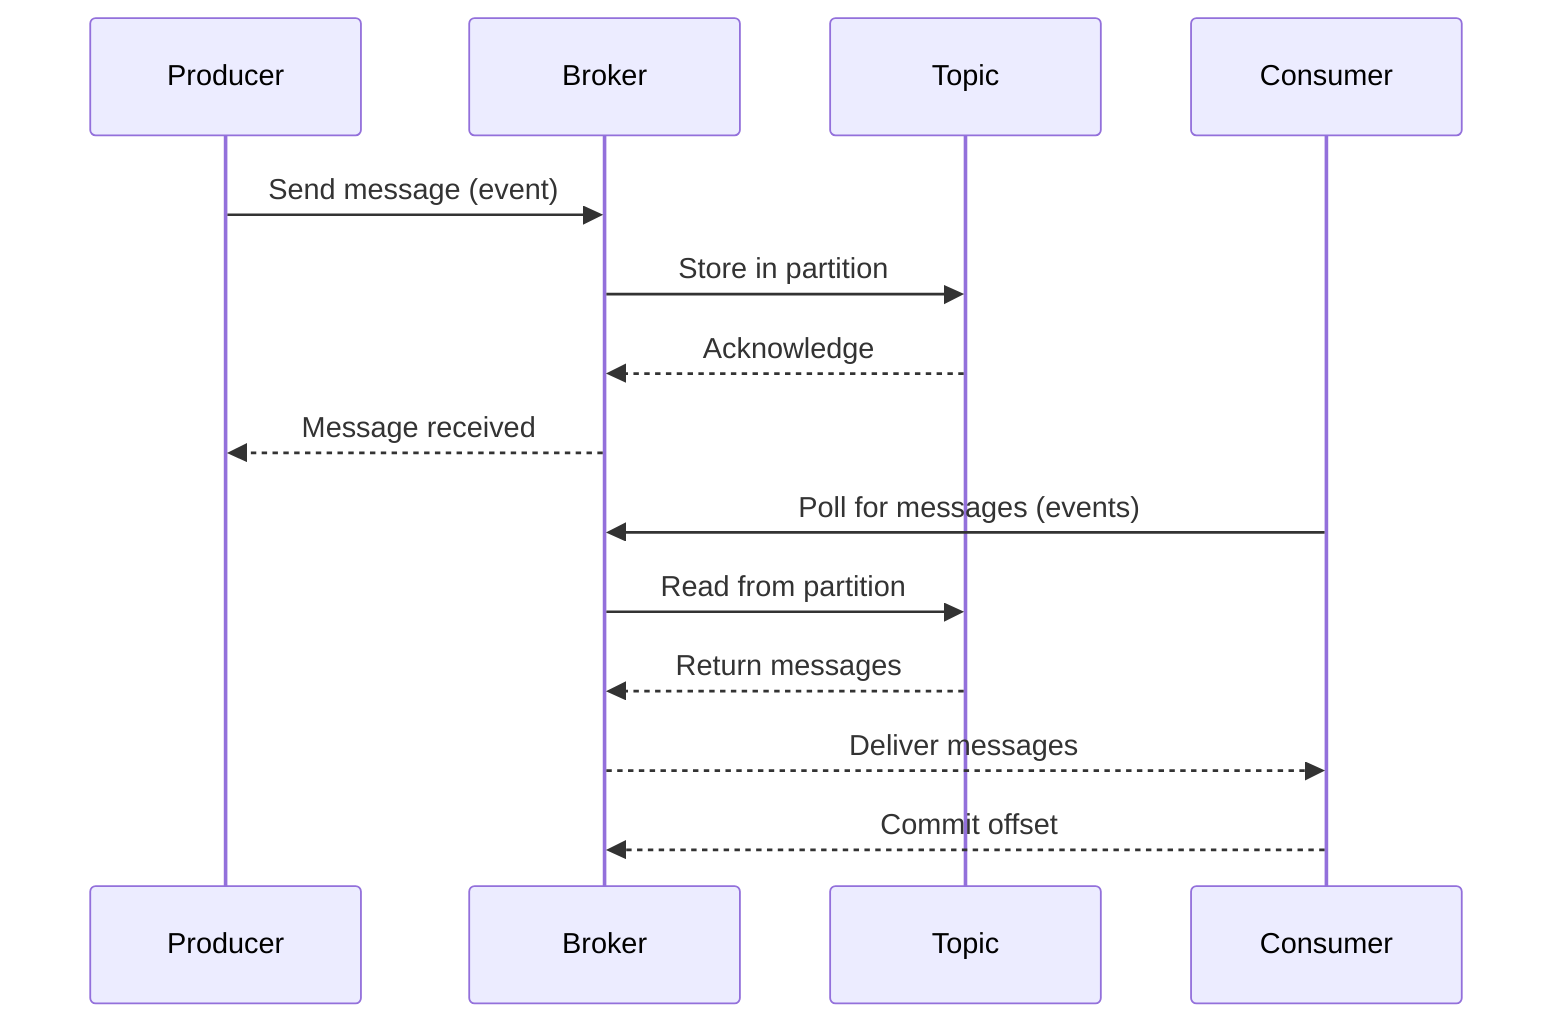 sequenceDiagram
    participant P as Producer
    participant B as Broker
    participant T as Topic
    participant C as Consumer
    
    P->>B: Send message (event)
    B->>T: Store in partition
    T-->>B: Acknowledge
    B-->>P: Message received
    
    C->>B: Poll for messages (events)
    B->>T: Read from partition
    T-->>B: Return messages
    B-->>C: Deliver messages
    C-->>B: Commit offset